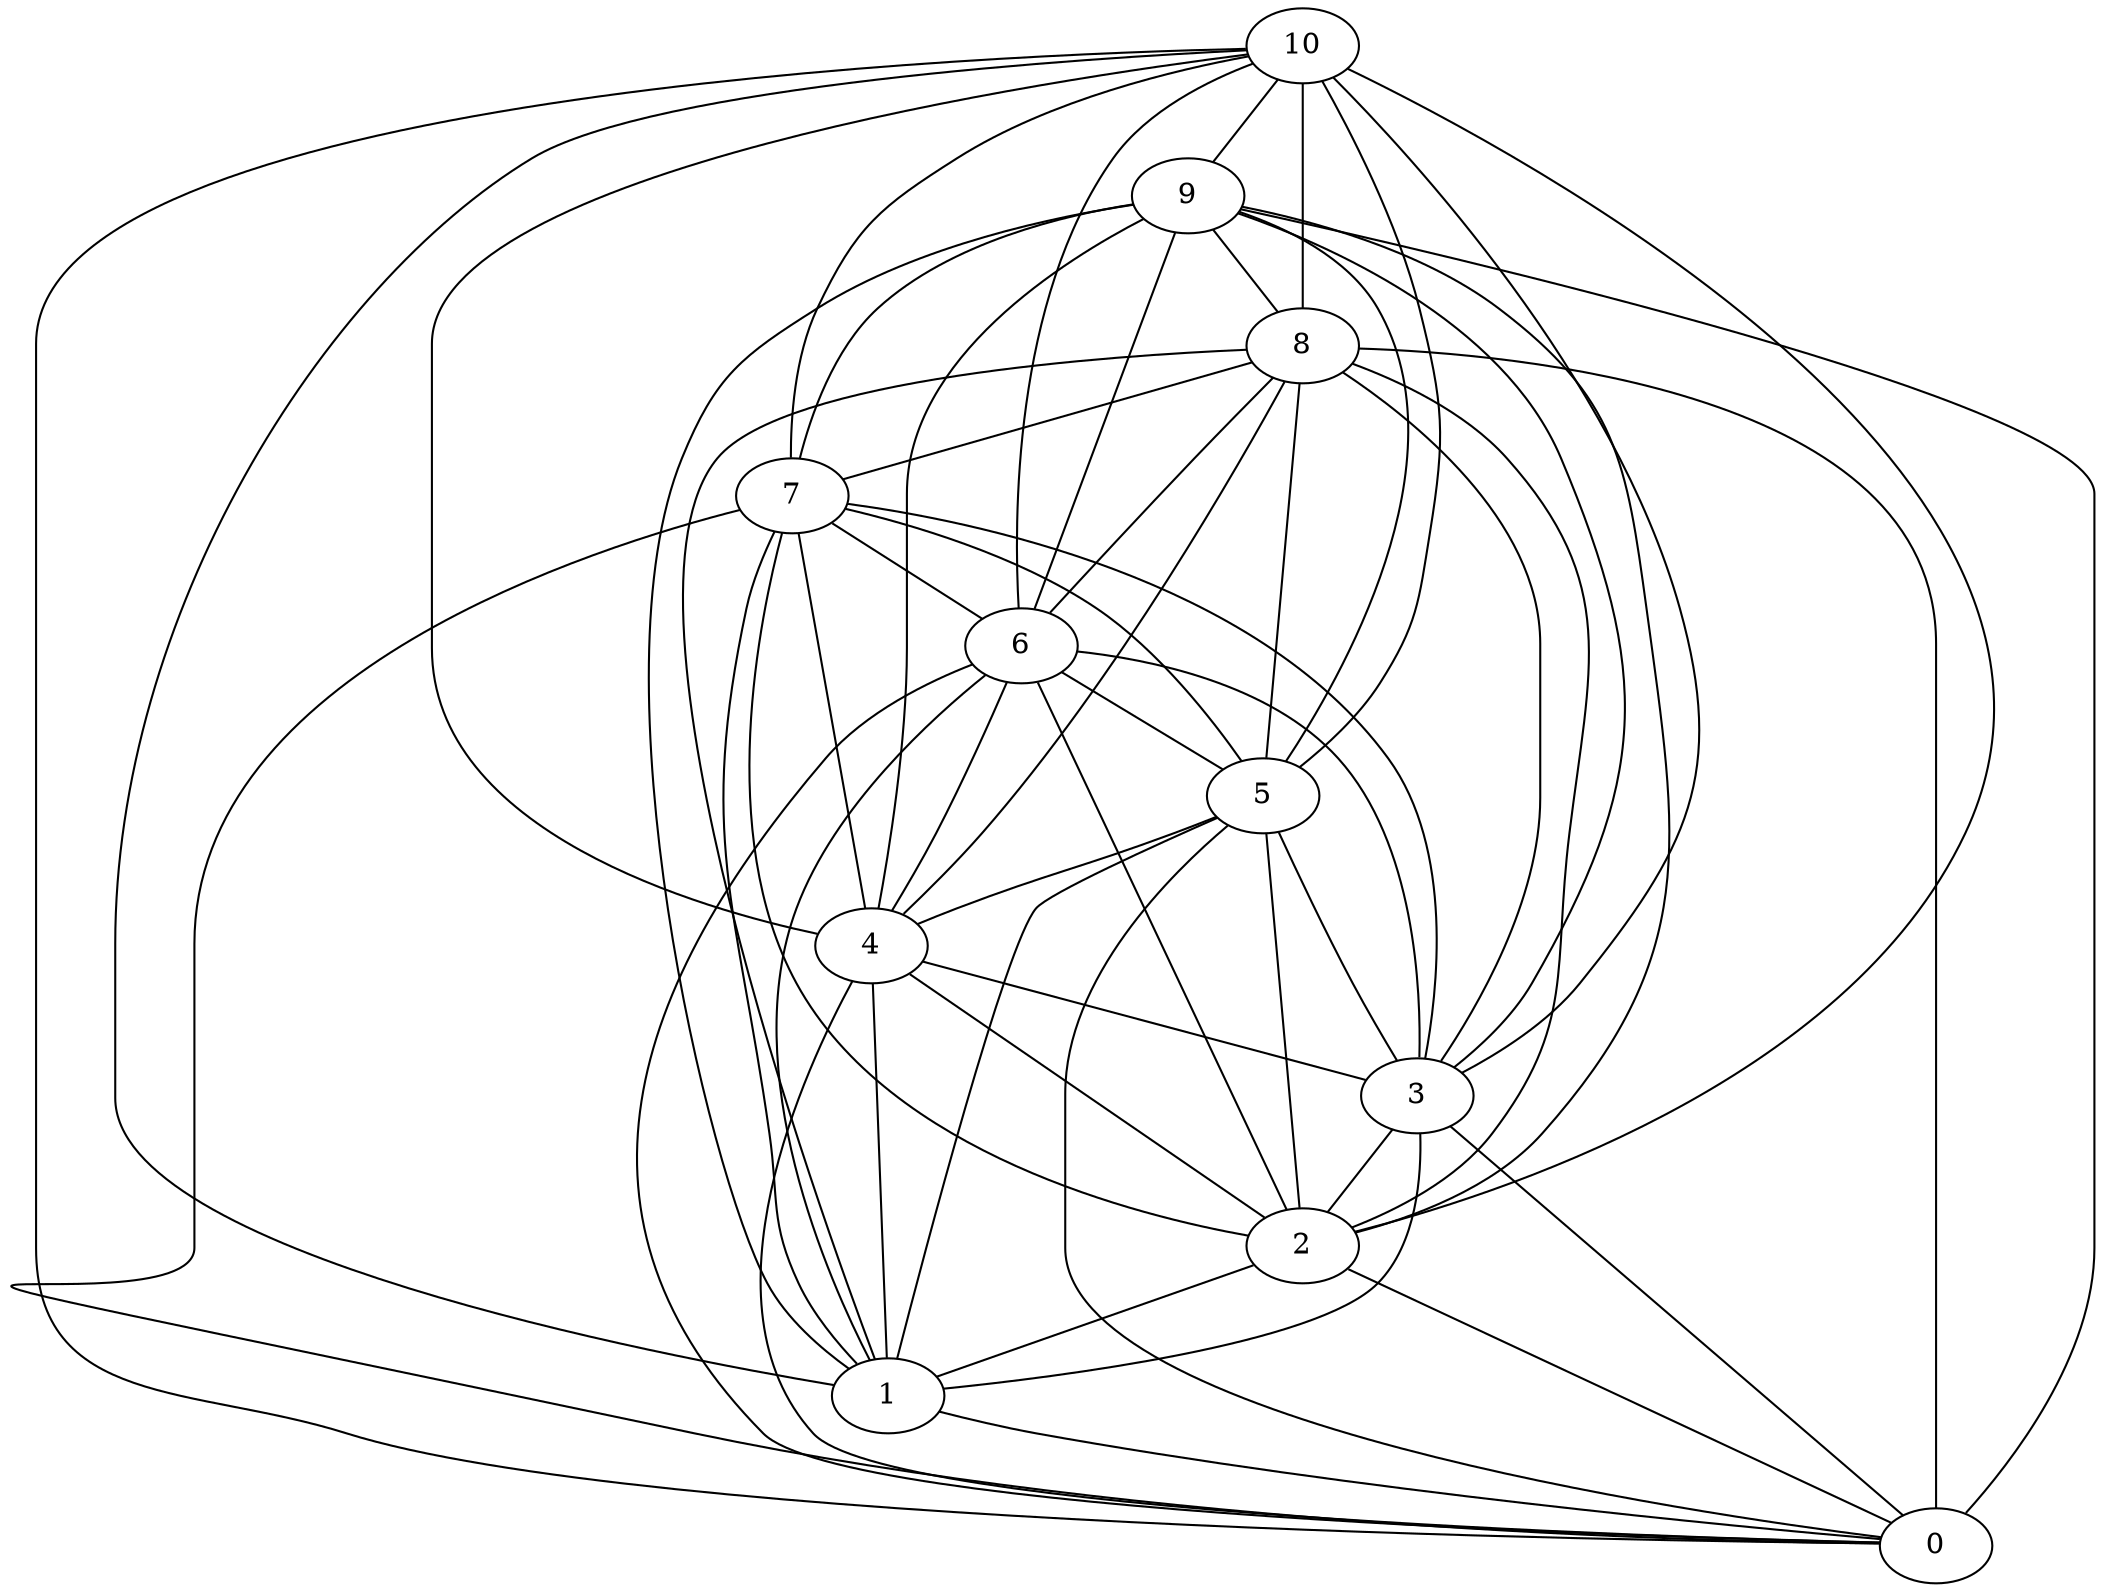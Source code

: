 graph {
	"0" ;
	"1" ;
	"2" ;
	"3" ;
	"4" ;
	"5" ;
	"6" ;
	"7" ;
	"8" ;
	"9" ;
	"10" ;
	"1" -- "0" ["weight"=3];
	"2" -- "0" ["weight"=2];
	"2" -- "1" ["weight"=8];
	"3" -- "0" ["weight"=0];
	"3" -- "1" ["weight"=1];
	"3" -- "2" ["weight"=7];
	"4" -- "0" ["weight"=1];
	"4" -- "1" ["weight"=9];
	"4" -- "2" ["weight"=7];
	"4" -- "3" ["weight"=3];
	"5" -- "0" ["weight"=2];
	"5" -- "1" ["weight"=9];
	"5" -- "2" ["weight"=2];
	"5" -- "3" ["weight"=7];
	"5" -- "4" ["weight"=1];
	"6" -- "0" ["weight"=1];
	"6" -- "1" ["weight"=7];
	"6" -- "2" ["weight"=2];
	"6" -- "3" ["weight"=2];
	"6" -- "4" ["weight"=8];
	"6" -- "5" ["weight"=1];
	"7" -- "0" ["weight"=2];
	"7" -- "1" ["weight"=0];
	"7" -- "2" ["weight"=4];
	"7" -- "3" ["weight"=1];
	"7" -- "4" ["weight"=8];
	"7" -- "5" ["weight"=5];
	"7" -- "6" ["weight"=1];
	"8" -- "0" ["weight"=8];
	"8" -- "1" ["weight"=5];
	"8" -- "2" ["weight"=2];
	"8" -- "3" ["weight"=8];
	"8" -- "4" ["weight"=8];
	"8" -- "5" ["weight"=9];
	"8" -- "6" ["weight"=3];
	"8" -- "7" ["weight"=3];
	"9" -- "0" ["weight"=8];
	"9" -- "1" ["weight"=0];
	"9" -- "2" ["weight"=8];
	"9" -- "3" ["weight"=0];
	"9" -- "4" ["weight"=6];
	"9" -- "5" ["weight"=3];
	"9" -- "6" ["weight"=0];
	"9" -- "7" ["weight"=2];
	"9" -- "8" ["weight"=2];
	"10" -- "0" ["weight"=4];
	"10" -- "1" ["weight"=0];
	"10" -- "2" ["weight"=2];
	"10" -- "3" ["weight"=3];
	"10" -- "4" ["weight"=5];
	"10" -- "5" ["weight"=1];
	"10" -- "6" ["weight"=1];
	"10" -- "7" ["weight"=1];
	"10" -- "8" ["weight"=9];
	"10" -- "9" ["weight"=3];
}
